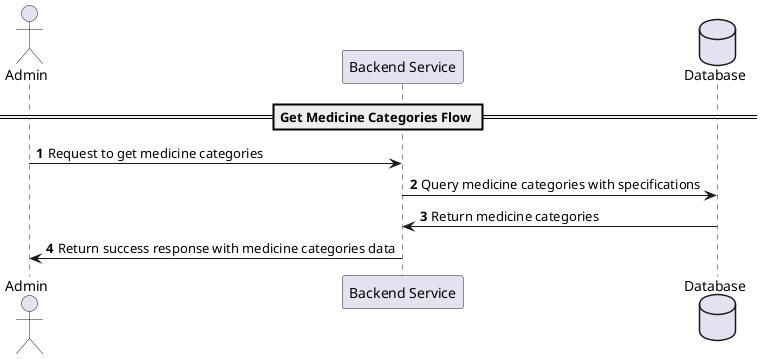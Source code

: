 @startuml
autonumber

actor Admin as "Admin"
participant Backend as "Backend Service"
database DB as "Database"

== Get Medicine Categories Flow ==
Admin -> Backend: Request to get medicine categories
Backend -> DB: Query medicine categories with specifications
DB -> Backend: Return medicine categories
Backend -> Admin: Return success response with medicine categories data
@enduml
